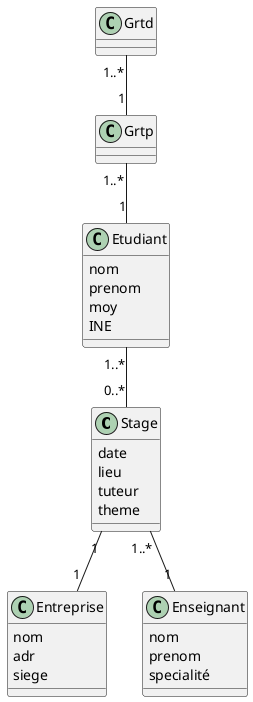 @startuml

class Stage{
date 
lieu
tuteur
theme
}
class Etudiant{
nom
prenom
moy
INE
}
class Entreprise{
nom
adr
siege
}
class Enseignant{
nom
prenom
specialité
}
Grtp "1..*" -- "1" Etudiant
Grtd "1..*" -- "1" Grtp
Etudiant "1..*" -- "0..*" Stage
Stage "1" -- "1" Entreprise
Stage "1..*" -- "1" Enseignant
@enduml
